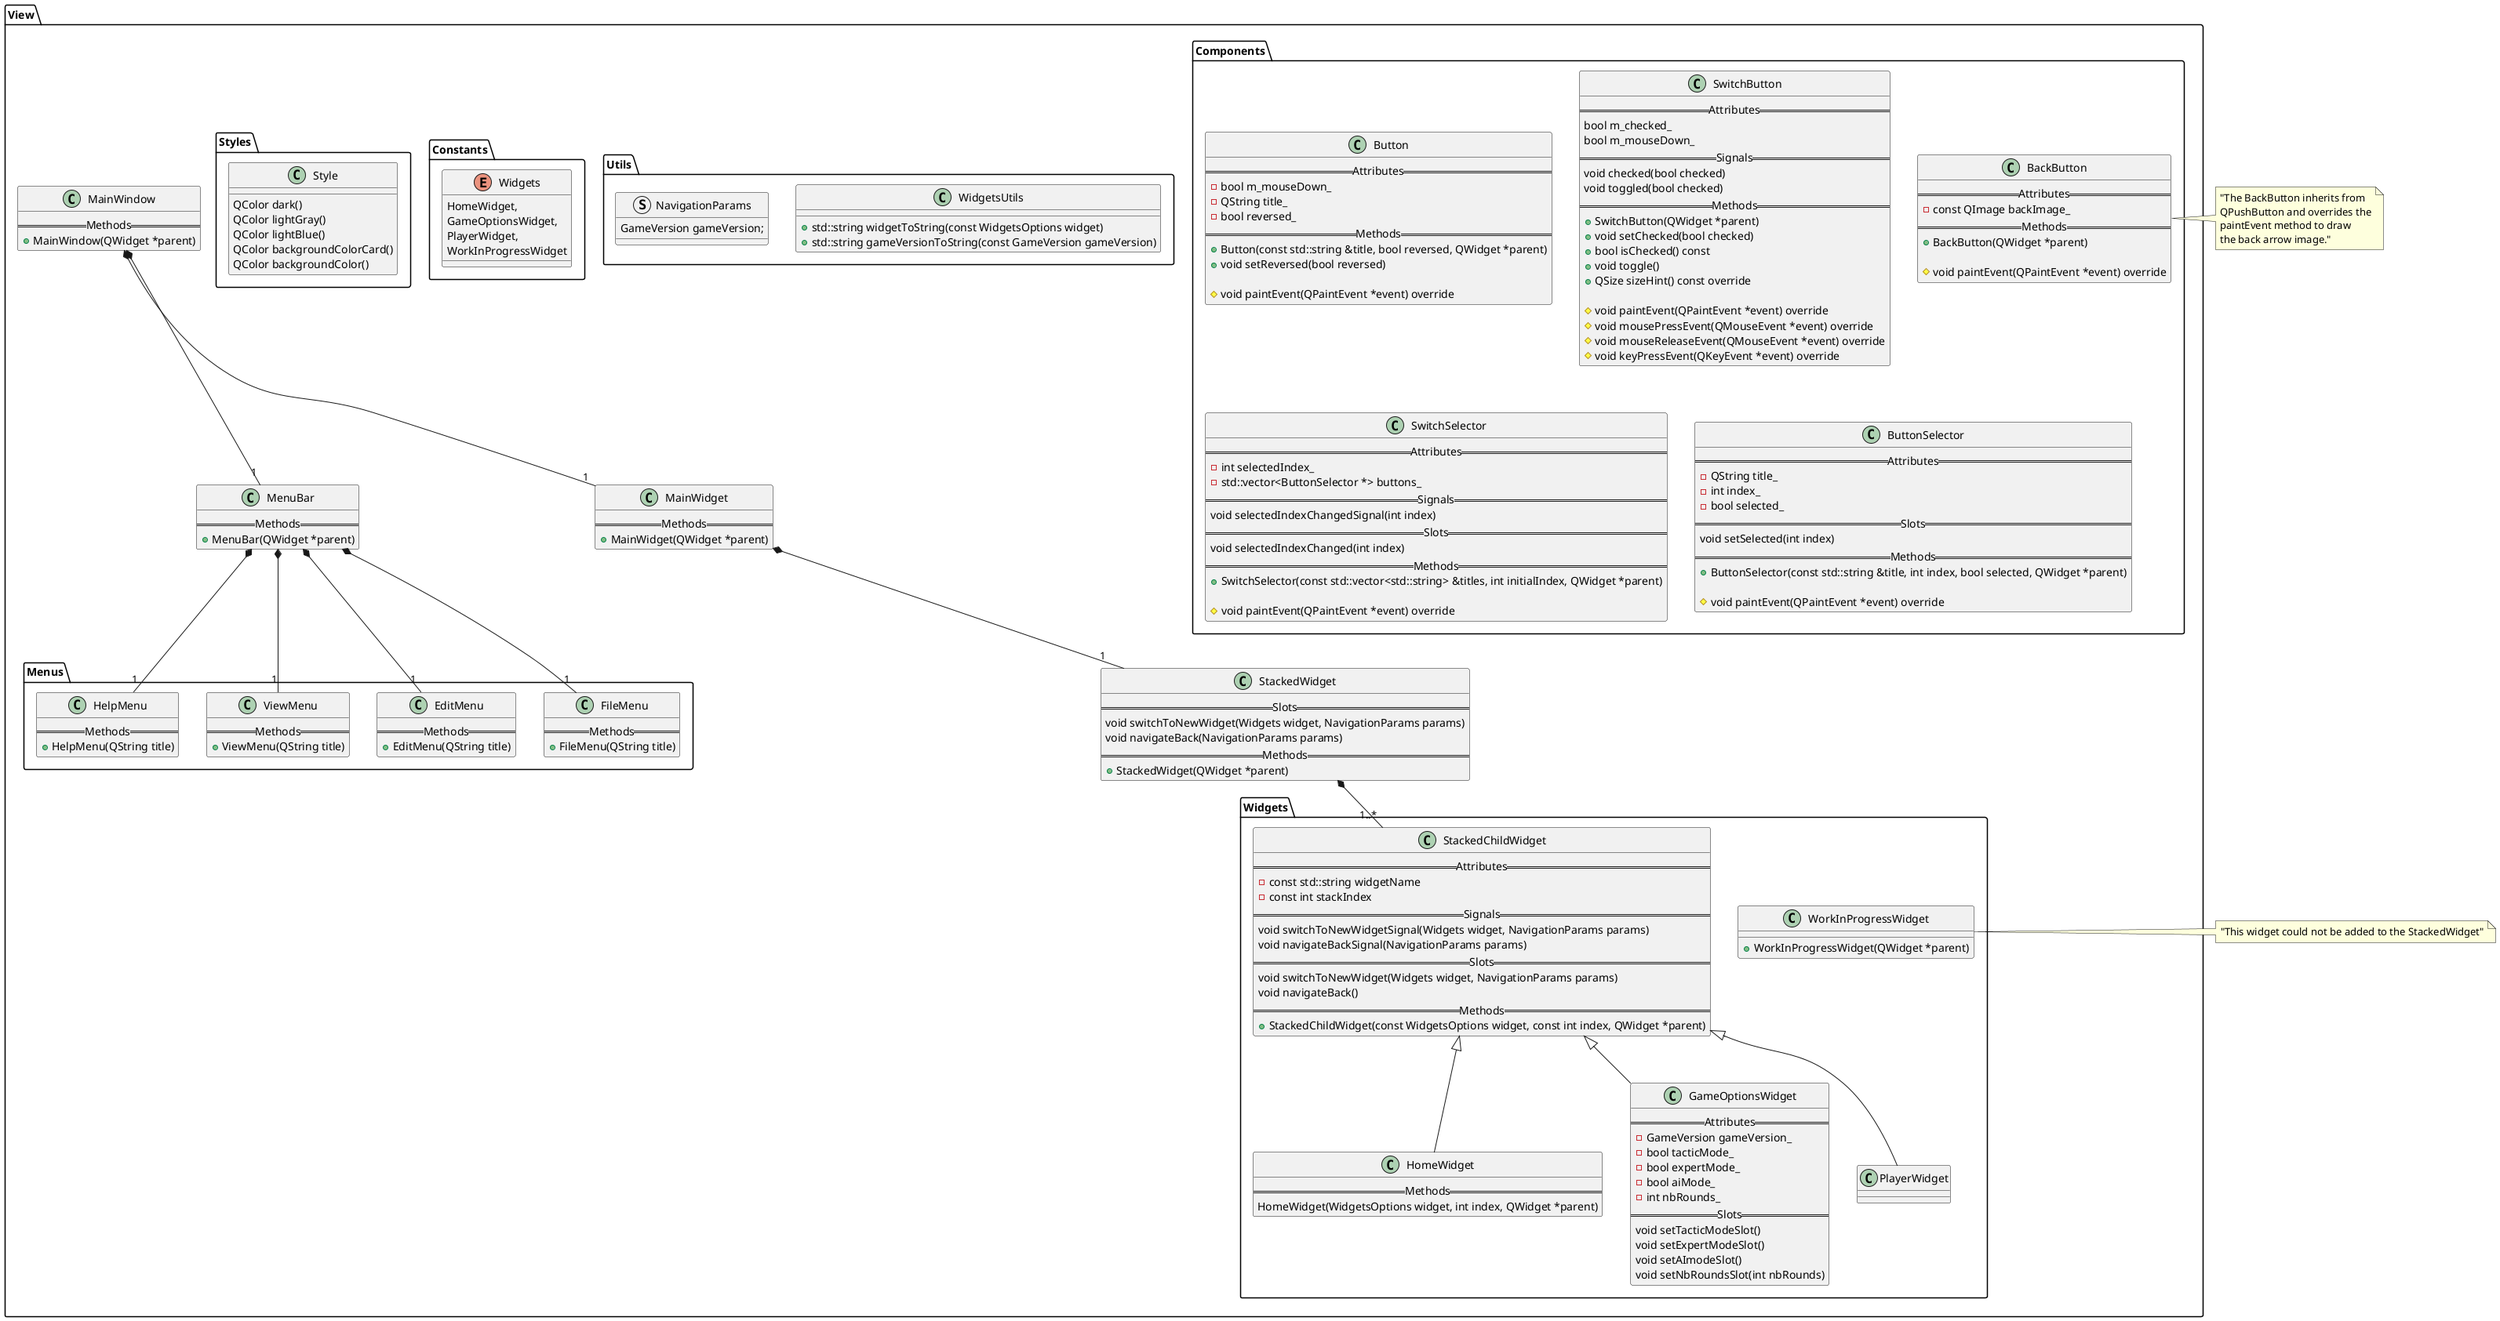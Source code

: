 @startuml Frontend Class Diagram

namespace View {
  class MainWindow {
    == Methods ==
    + MainWindow(QWidget *parent)
  }

  class MenuBar {
    == Methods ==
    + MenuBar(QWidget *parent)
  }

  namespace Menus {
    class FileMenu {
      == Methods ==
      + FileMenu(QString title)
    }

    class EditMenu {
      == Methods ==
      + EditMenu(QString title)
    }

    class ViewMenu {
      == Methods ==
      + ViewMenu(QString title)
    }

    class HelpMenu {
      == Methods ==
      + HelpMenu(QString title)
    }
  }

  class MainWidget {
    == Methods ==
    + MainWidget(QWidget *parent)
  }

  class StackedWidget {
    == Slots ==
    void switchToNewWidget(Widgets widget, NavigationParams params)
    void navigateBack(NavigationParams params)
    == Methods ==
    + StackedWidget(QWidget *parent)
  }

  namespace Widgets {
    class StackedChildWidget {
      == Attributes ==
      - const std::string widgetName
      - const int stackIndex
      == Signals ==
      void switchToNewWidgetSignal(Widgets widget, NavigationParams params)
      void navigateBackSignal(NavigationParams params)
      == Slots ==
      void switchToNewWidget(Widgets widget, NavigationParams params)
      void navigateBack()
      == Methods ==
      + StackedChildWidget(const WidgetsOptions widget, const int index, QWidget *parent)
    }

    class HomeWidget {
      == Methods ==
      HomeWidget(WidgetsOptions widget, int index, QWidget *parent)
    }

    class GameOptionsWidget {
      == Attributes ==
      - GameVersion gameVersion_
      - bool tacticMode_
      - bool expertMode_
      - bool aiMode_
      - int nbRounds_
      == Slots ==
      void setTacticModeSlot()
      void setExpertModeSlot()
      void setAImodeSlot()
      void setNbRoundsSlot(int nbRounds)
    }

    class PlayerWidget {}

    class WorkInProgressWidget {
      + WorkInProgressWidget(QWidget *parent)
    }
  }

  namespace Components {
    class BackButton {
      == Attributes ==
      - const QImage backImage_
      == Methods ==
      + BackButton(QWidget *parent)

      # void paintEvent(QPaintEvent *event) override
    }

    class Button {
      == Attributes ==
      - bool m_mouseDown_
      - QString title_
      - bool reversed_
      == Methods ==
      +Button(const std::string &title, bool reversed, QWidget *parent)
      + void setReversed(bool reversed)

      # void paintEvent(QPaintEvent *event) override
    }

    class SwitchButton {
      == Attributes ==
      bool m_checked_
      bool m_mouseDown_
      == Signals ==
      void checked(bool checked)
      void toggled(bool checked)
      == Methods ==
      + SwitchButton(QWidget *parent)
      + void setChecked(bool checked)
      + bool isChecked() const
      + void toggle()
      + QSize sizeHint() const override

      # void paintEvent(QPaintEvent *event) override
      # void mousePressEvent(QMouseEvent *event) override
      # void mouseReleaseEvent(QMouseEvent *event) override
      # void keyPressEvent(QKeyEvent *event) override
    }

    class SwitchSelector {
      == Attributes ==
      - int selectedIndex_
      - std::vector<ButtonSelector *> buttons_
      == Signals ==
      void selectedIndexChangedSignal(int index)
      == Slots ==
      void selectedIndexChanged(int index)
      == Methods ==
      + SwitchSelector(const std::vector<std::string> &titles, int initialIndex, QWidget *parent)

      # void paintEvent(QPaintEvent *event) override
    }

    class ButtonSelector {
      == Attributes ==
      - QString title_
      - int index_
      - bool selected_
      == Slots ==
      void setSelected(int index)
      == Methods ==
      + ButtonSelector(const std::string &title, int index, bool selected, QWidget *parent)

      # void paintEvent(QPaintEvent *event) override
    }
  }

  namespace Utils {
    class WidgetsUtils {
      + std::string widgetToString(const WidgetsOptions widget)
      + std::string gameVersionToString(const GameVersion gameVersion)
    }

    struct NavigationParams {
      GameVersion gameVersion;
    }
  }

  namespace Constants {
    enum Widgets {
      HomeWidget,
      GameOptionsWidget,
      PlayerWidget,
      WorkInProgressWidget
    }
  }

  namespace Styles {
    class Style {
      QColor dark()
      QColor lightGray()
      QColor lightBlue()
      QColor backgroundColorCard()
      QColor backgroundColor()
    }
  }
}

View.MainWindow *-- "1" View.MenuBar
View.MenuBar *-- "1" View.Menus.FileMenu
View.MenuBar *-- "1" View.Menus.EditMenu
View.MenuBar *-- "1" View.Menus.ViewMenu
View.MenuBar *-- "1" View.Menus.HelpMenu

View.MainWindow *-- "1" View.MainWidget
View.MainWidget *-- "1" View.StackedWidget

View.StackedWidget *-- "1..*" View.Widgets.StackedChildWidget
View.Widgets.StackedChildWidget <|-- View.Widgets.HomeWidget
View.Widgets.StackedChildWidget <|-- View.Widgets.GameOptionsWidget
View.Widgets.StackedChildWidget <|-- View.Widgets.PlayerWidget

class View.Components.BackButton
note right: "The BackButton inherits from\nQPushButton and overrides the\npaintEvent method to draw\nthe back arrow image."

class View.Widgets.WorkInProgressWidget
note right: "This widget could not be added to the StackedWidget"

@enduml
